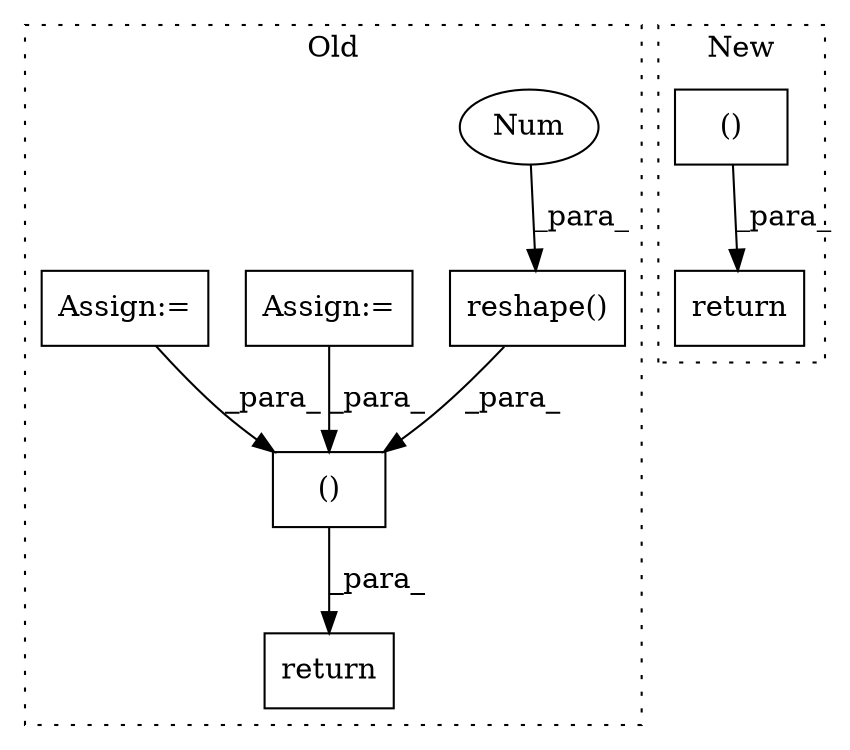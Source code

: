 digraph G {
subgraph cluster0 {
1 [label="reshape()" a="75" s="2768,2858" l="31,11" shape="box"];
3 [label="Num" a="76" s="2823" l="2" shape="ellipse"];
4 [label="return" a="93" s="2941" l="7" shape="box"];
5 [label="Assign:=" a="68" s="2900" l="3" shape="box"];
6 [label="Assign:=" a="68" s="2233" l="3" shape="box"];
8 [label="()" a="54" s="2957" l="29" shape="box"];
label = "Old";
style="dotted";
}
subgraph cluster1 {
2 [label="return" a="93" s="6485" l="7" shape="box"];
7 [label="()" a="54" s="6500" l="11" shape="box"];
label = "New";
style="dotted";
}
1 -> 8 [label="_para_"];
3 -> 1 [label="_para_"];
5 -> 8 [label="_para_"];
6 -> 8 [label="_para_"];
7 -> 2 [label="_para_"];
8 -> 4 [label="_para_"];
}